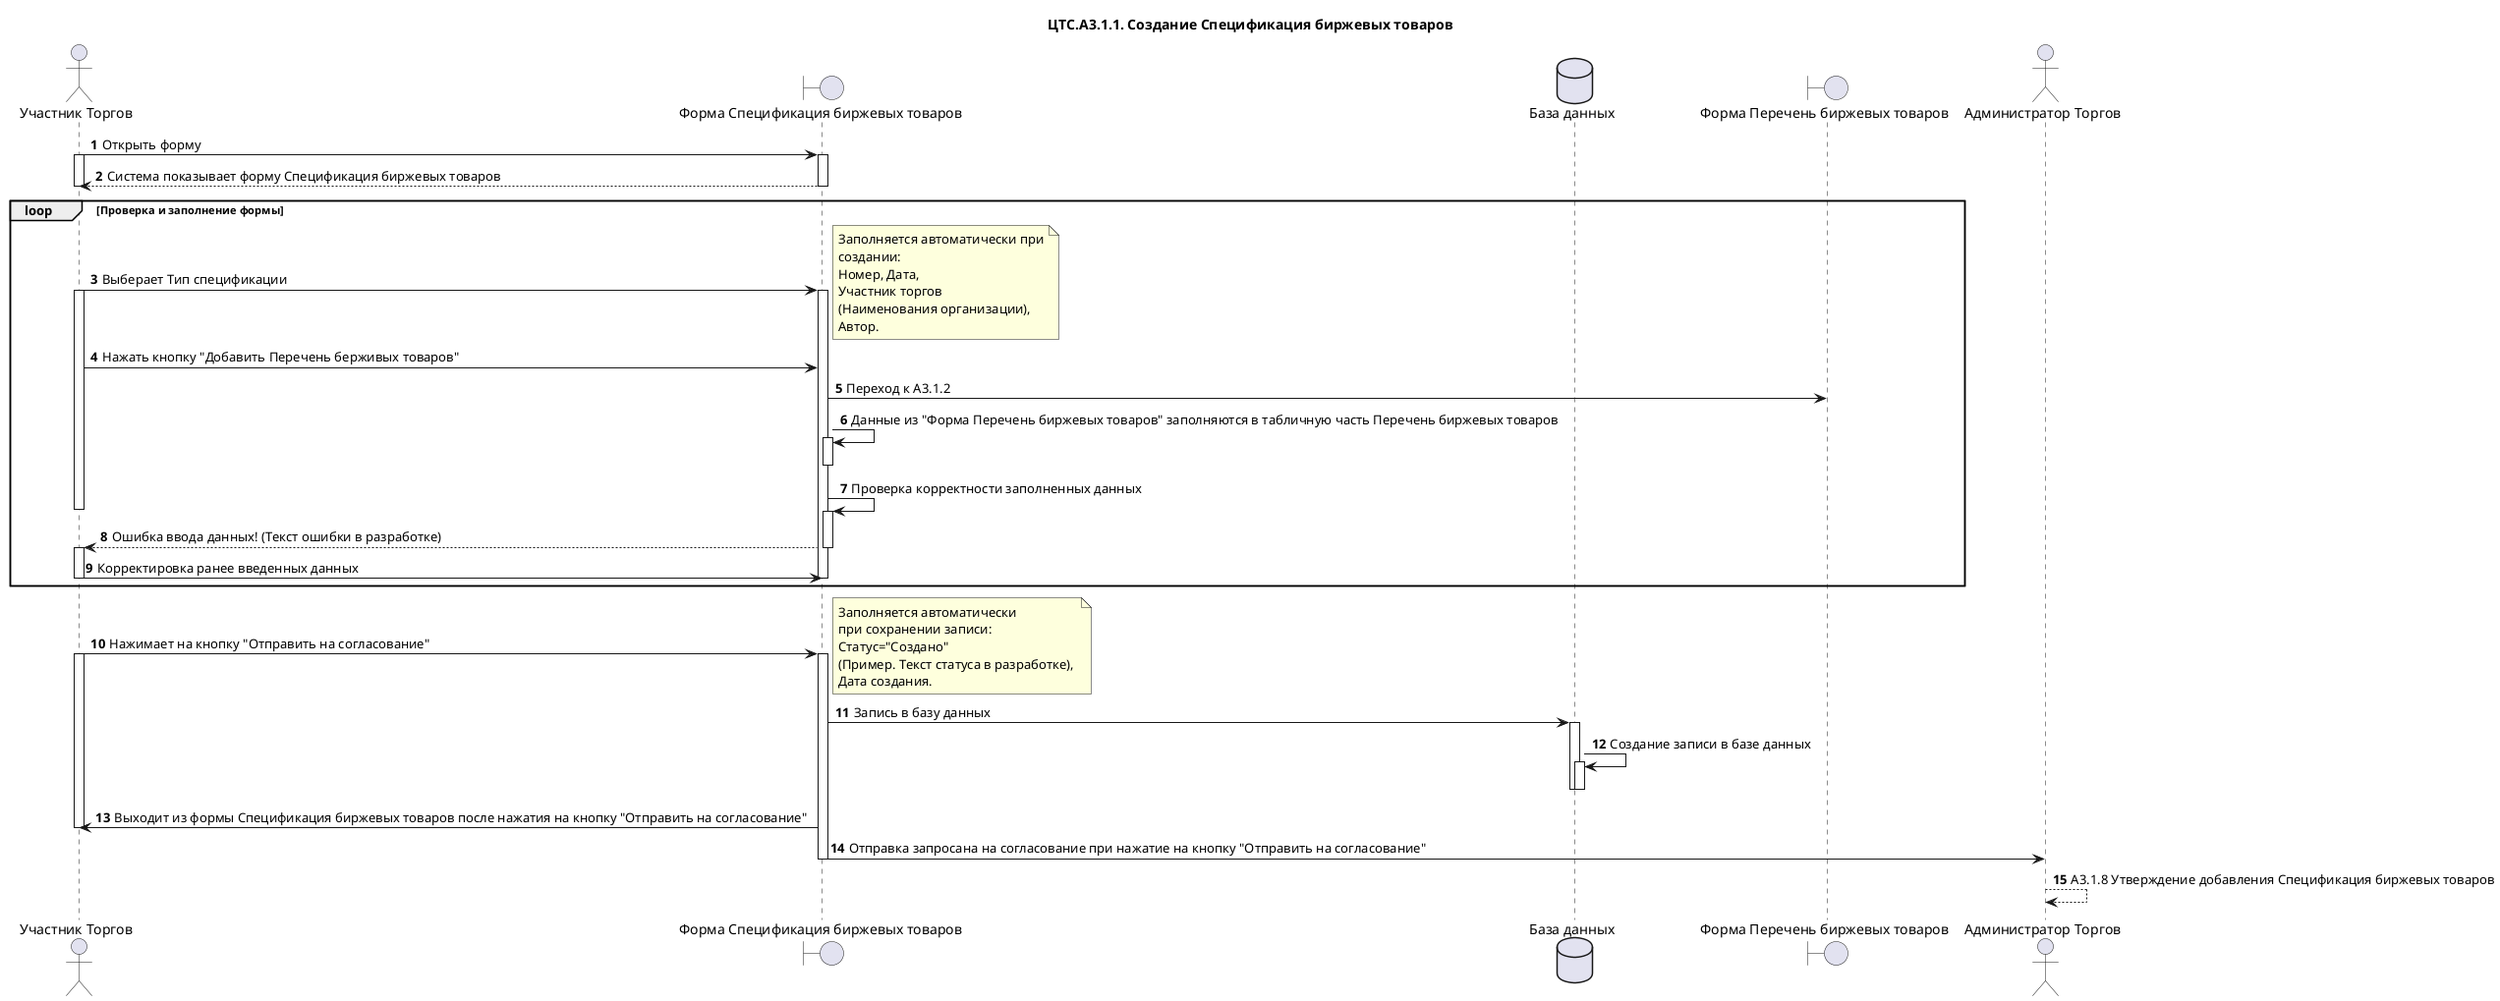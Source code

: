 @startuml "ЦТС.А3.1 Допуск товара к торгам"
title "ЦТС.А3.1.1. Создание Спецификация биржевых товаров"
actor "Участник Торгов" as User
boundary "Форма Спецификация биржевых товаров" as SpecificationForm
database "База данных" as Database
boundary "Форма Перечень биржевых товаров" as SpecificationCommoditiesForm
actor "Администратор Торгов" as UserCTS

autonumber
User -> SpecificationForm: Открыть форму
activate User
activate SpecificationForm

SpecificationForm-->User: Система показывает форму Спецификация биржевых товаров
deactivate User
deactivate SpecificationForm

loop Проверка и заполнение формы

User -> SpecificationForm: Выберает Тип спецификации
note right
    Заполняется автоматически при
    создании: 
    Номер, Дата, 
    Участник торгов
    (Наименования организации), 
    Автор.
 end note
activate User
activate SpecificationForm

User -> SpecificationForm: Нажать кнопку "Добавить Перечень берживых товаров"
SpecificationForm -> SpecificationCommoditiesForm: Переход к А3.1.2
SpecificationForm -> SpecificationForm: Данные из "Форма Перечень биржевых товаров" заполняются в табличную часть Перечень биржевых товаров
activate SpecificationForm
deactivate SpecificationForm
SpecificationForm -> SpecificationForm: Проверка корректности заполненных данных 
activate SpecificationForm
deactivate User

SpecificationForm --> User: Ошибка ввода данных! (Текст ошибки в разработке) 
deactivate SpecificationForm
activate User

User->SpecificationForm: Корректировка ранее введенных данных
deactivate User
deactivate SpecificationForm
end


User -> SpecificationForm: Нажимает на кнопку "Отправить на согласование"
activate SpecificationForm
activate User
note right
    Заполняется автоматически 
    при сохранении записи: 
    Статус="Создано"
    (Пример. Текст статуса в разработке), 
    Дата создания.
end note
SpecificationForm->Database: Запись в базу данных


activate Database
Database->Database: Создание записи в базе данных
activate Database
deactivate Database
deactivate Database
SpecificationForm->User: Выходит из формы Спецификация биржевых товаров после нажатия на кнопку "Отправить на согласование"

deactivate User

SpecificationForm->UserCTS: Отправка запросана на согласование при нажатие на кнопку "Отправить на согласование"
deactivate SpecificationForm
UserCTS-->UserCTS: А3.1.8 Утверждение добавления Спецификация биржевых товаров

@enduml